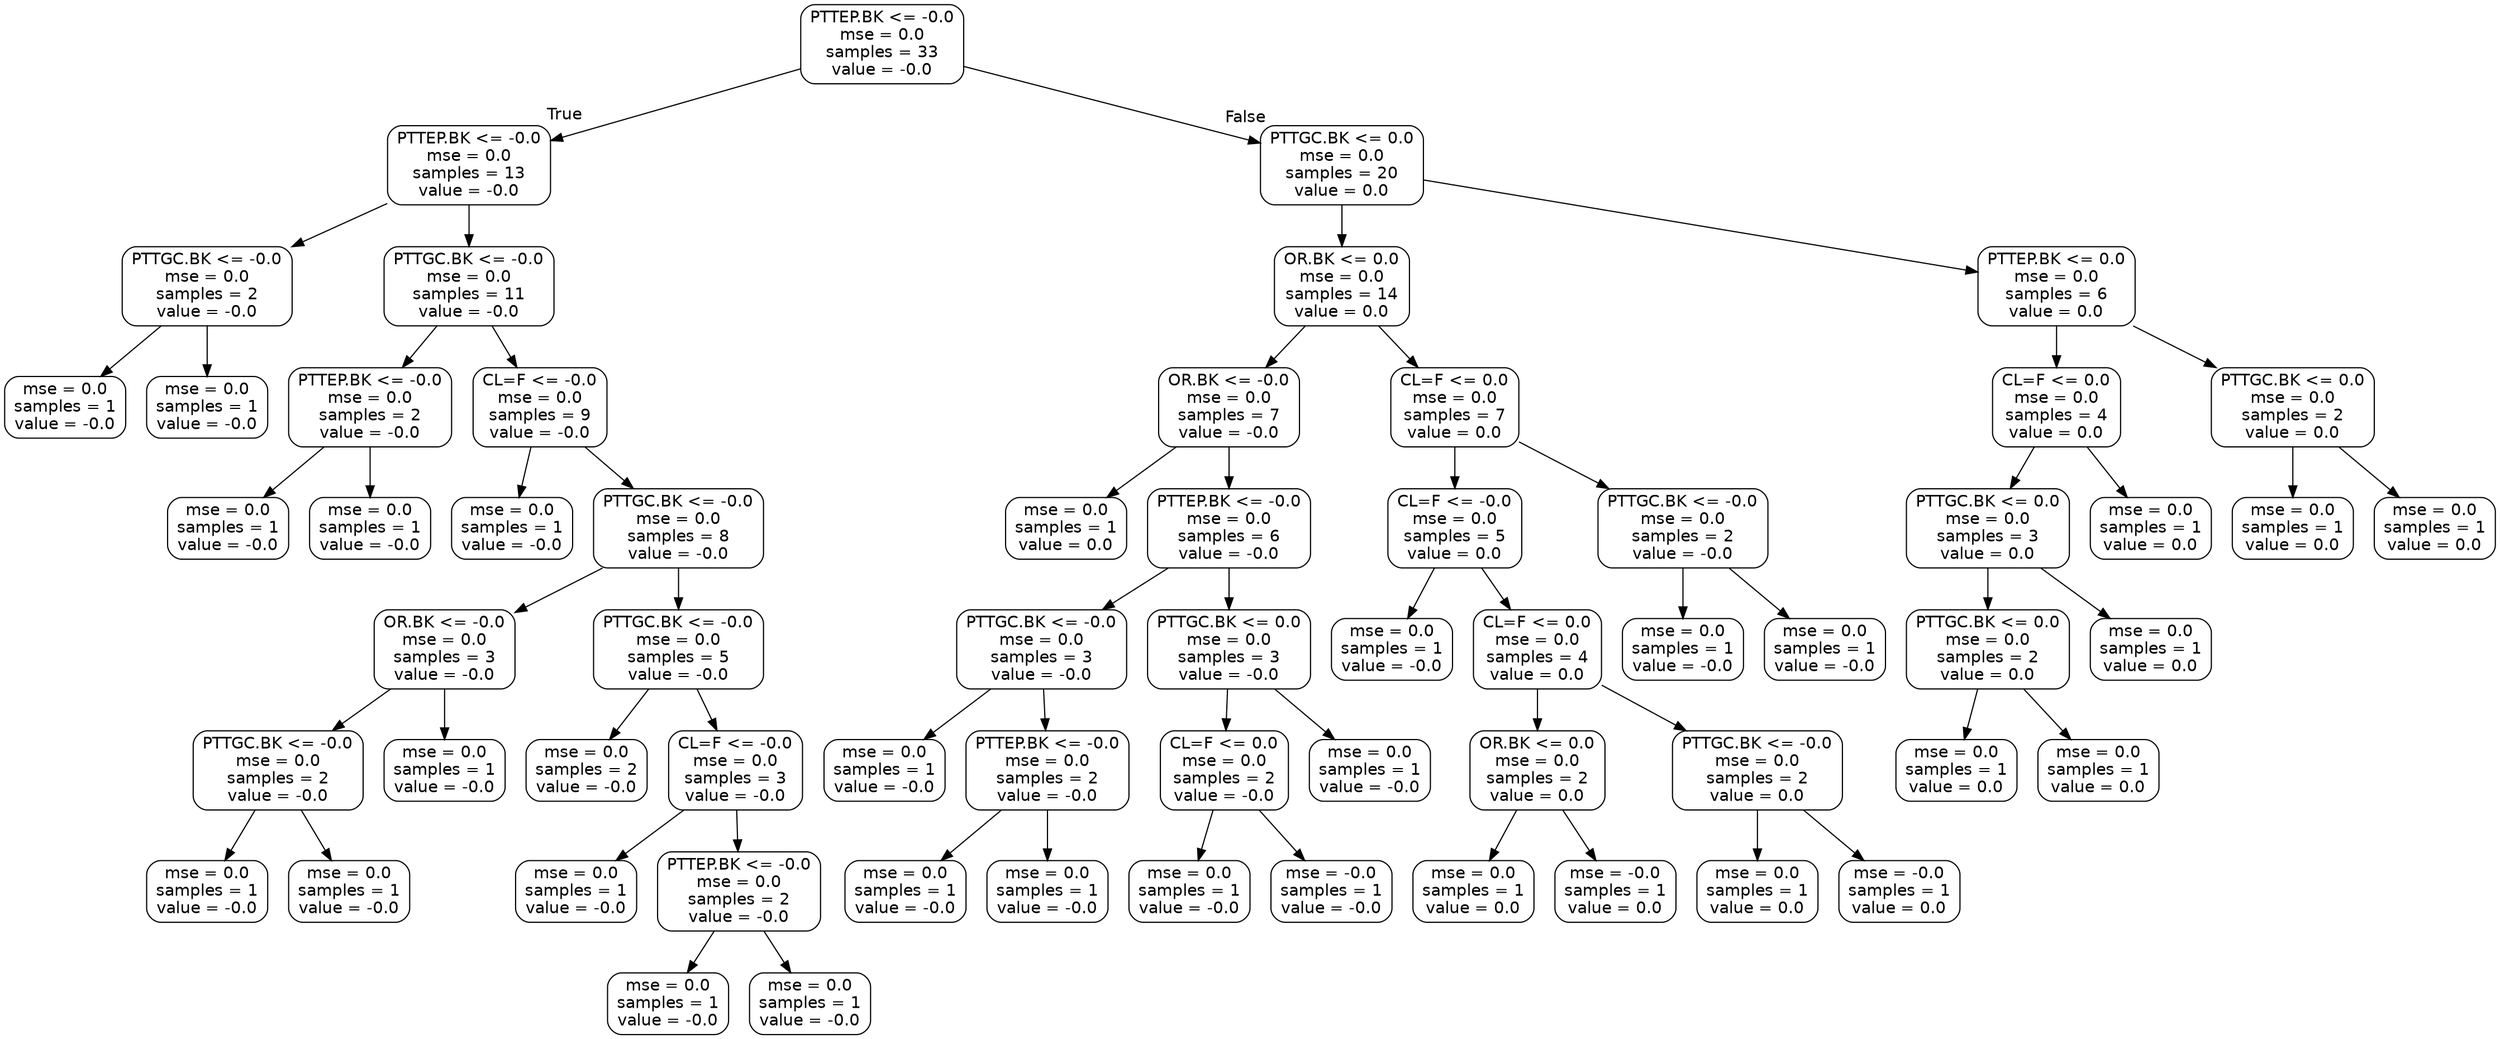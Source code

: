 digraph Tree {
node [shape=box, style="rounded", color="black", fontname=helvetica] ;
edge [fontname=helvetica] ;
0 [label="PTTEP.BK <= -0.0\nmse = 0.0\nsamples = 33\nvalue = -0.0"] ;
1 [label="PTTEP.BK <= -0.0\nmse = 0.0\nsamples = 13\nvalue = -0.0"] ;
0 -> 1 [labeldistance=2.5, labelangle=45, headlabel="True"] ;
2 [label="PTTGC.BK <= -0.0\nmse = 0.0\nsamples = 2\nvalue = -0.0"] ;
1 -> 2 ;
3 [label="mse = 0.0\nsamples = 1\nvalue = -0.0"] ;
2 -> 3 ;
4 [label="mse = 0.0\nsamples = 1\nvalue = -0.0"] ;
2 -> 4 ;
5 [label="PTTGC.BK <= -0.0\nmse = 0.0\nsamples = 11\nvalue = -0.0"] ;
1 -> 5 ;
6 [label="PTTEP.BK <= -0.0\nmse = 0.0\nsamples = 2\nvalue = -0.0"] ;
5 -> 6 ;
7 [label="mse = 0.0\nsamples = 1\nvalue = -0.0"] ;
6 -> 7 ;
8 [label="mse = 0.0\nsamples = 1\nvalue = -0.0"] ;
6 -> 8 ;
9 [label="CL=F <= -0.0\nmse = 0.0\nsamples = 9\nvalue = -0.0"] ;
5 -> 9 ;
10 [label="mse = 0.0\nsamples = 1\nvalue = -0.0"] ;
9 -> 10 ;
11 [label="PTTGC.BK <= -0.0\nmse = 0.0\nsamples = 8\nvalue = -0.0"] ;
9 -> 11 ;
12 [label="OR.BK <= -0.0\nmse = 0.0\nsamples = 3\nvalue = -0.0"] ;
11 -> 12 ;
13 [label="PTTGC.BK <= -0.0\nmse = 0.0\nsamples = 2\nvalue = -0.0"] ;
12 -> 13 ;
14 [label="mse = 0.0\nsamples = 1\nvalue = -0.0"] ;
13 -> 14 ;
15 [label="mse = 0.0\nsamples = 1\nvalue = -0.0"] ;
13 -> 15 ;
16 [label="mse = 0.0\nsamples = 1\nvalue = -0.0"] ;
12 -> 16 ;
17 [label="PTTGC.BK <= -0.0\nmse = 0.0\nsamples = 5\nvalue = -0.0"] ;
11 -> 17 ;
18 [label="mse = 0.0\nsamples = 2\nvalue = -0.0"] ;
17 -> 18 ;
19 [label="CL=F <= -0.0\nmse = 0.0\nsamples = 3\nvalue = -0.0"] ;
17 -> 19 ;
20 [label="mse = 0.0\nsamples = 1\nvalue = -0.0"] ;
19 -> 20 ;
21 [label="PTTEP.BK <= -0.0\nmse = 0.0\nsamples = 2\nvalue = -0.0"] ;
19 -> 21 ;
22 [label="mse = 0.0\nsamples = 1\nvalue = -0.0"] ;
21 -> 22 ;
23 [label="mse = 0.0\nsamples = 1\nvalue = -0.0"] ;
21 -> 23 ;
24 [label="PTTGC.BK <= 0.0\nmse = 0.0\nsamples = 20\nvalue = 0.0"] ;
0 -> 24 [labeldistance=2.5, labelangle=-45, headlabel="False"] ;
25 [label="OR.BK <= 0.0\nmse = 0.0\nsamples = 14\nvalue = 0.0"] ;
24 -> 25 ;
26 [label="OR.BK <= -0.0\nmse = 0.0\nsamples = 7\nvalue = -0.0"] ;
25 -> 26 ;
27 [label="mse = 0.0\nsamples = 1\nvalue = 0.0"] ;
26 -> 27 ;
28 [label="PTTEP.BK <= -0.0\nmse = 0.0\nsamples = 6\nvalue = -0.0"] ;
26 -> 28 ;
29 [label="PTTGC.BK <= -0.0\nmse = 0.0\nsamples = 3\nvalue = -0.0"] ;
28 -> 29 ;
30 [label="mse = 0.0\nsamples = 1\nvalue = -0.0"] ;
29 -> 30 ;
31 [label="PTTEP.BK <= -0.0\nmse = 0.0\nsamples = 2\nvalue = -0.0"] ;
29 -> 31 ;
32 [label="mse = 0.0\nsamples = 1\nvalue = -0.0"] ;
31 -> 32 ;
33 [label="mse = 0.0\nsamples = 1\nvalue = -0.0"] ;
31 -> 33 ;
34 [label="PTTGC.BK <= 0.0\nmse = 0.0\nsamples = 3\nvalue = -0.0"] ;
28 -> 34 ;
35 [label="CL=F <= 0.0\nmse = 0.0\nsamples = 2\nvalue = -0.0"] ;
34 -> 35 ;
36 [label="mse = 0.0\nsamples = 1\nvalue = -0.0"] ;
35 -> 36 ;
37 [label="mse = -0.0\nsamples = 1\nvalue = -0.0"] ;
35 -> 37 ;
38 [label="mse = 0.0\nsamples = 1\nvalue = -0.0"] ;
34 -> 38 ;
39 [label="CL=F <= 0.0\nmse = 0.0\nsamples = 7\nvalue = 0.0"] ;
25 -> 39 ;
40 [label="CL=F <= -0.0\nmse = 0.0\nsamples = 5\nvalue = 0.0"] ;
39 -> 40 ;
41 [label="mse = 0.0\nsamples = 1\nvalue = -0.0"] ;
40 -> 41 ;
42 [label="CL=F <= 0.0\nmse = 0.0\nsamples = 4\nvalue = 0.0"] ;
40 -> 42 ;
43 [label="OR.BK <= 0.0\nmse = 0.0\nsamples = 2\nvalue = 0.0"] ;
42 -> 43 ;
44 [label="mse = 0.0\nsamples = 1\nvalue = 0.0"] ;
43 -> 44 ;
45 [label="mse = -0.0\nsamples = 1\nvalue = 0.0"] ;
43 -> 45 ;
46 [label="PTTGC.BK <= -0.0\nmse = 0.0\nsamples = 2\nvalue = 0.0"] ;
42 -> 46 ;
47 [label="mse = 0.0\nsamples = 1\nvalue = 0.0"] ;
46 -> 47 ;
48 [label="mse = -0.0\nsamples = 1\nvalue = 0.0"] ;
46 -> 48 ;
49 [label="PTTGC.BK <= -0.0\nmse = 0.0\nsamples = 2\nvalue = -0.0"] ;
39 -> 49 ;
50 [label="mse = 0.0\nsamples = 1\nvalue = -0.0"] ;
49 -> 50 ;
51 [label="mse = 0.0\nsamples = 1\nvalue = -0.0"] ;
49 -> 51 ;
52 [label="PTTEP.BK <= 0.0\nmse = 0.0\nsamples = 6\nvalue = 0.0"] ;
24 -> 52 ;
53 [label="CL=F <= 0.0\nmse = 0.0\nsamples = 4\nvalue = 0.0"] ;
52 -> 53 ;
54 [label="PTTGC.BK <= 0.0\nmse = 0.0\nsamples = 3\nvalue = 0.0"] ;
53 -> 54 ;
55 [label="PTTGC.BK <= 0.0\nmse = 0.0\nsamples = 2\nvalue = 0.0"] ;
54 -> 55 ;
56 [label="mse = 0.0\nsamples = 1\nvalue = 0.0"] ;
55 -> 56 ;
57 [label="mse = 0.0\nsamples = 1\nvalue = 0.0"] ;
55 -> 57 ;
58 [label="mse = 0.0\nsamples = 1\nvalue = 0.0"] ;
54 -> 58 ;
59 [label="mse = 0.0\nsamples = 1\nvalue = 0.0"] ;
53 -> 59 ;
60 [label="PTTGC.BK <= 0.0\nmse = 0.0\nsamples = 2\nvalue = 0.0"] ;
52 -> 60 ;
61 [label="mse = 0.0\nsamples = 1\nvalue = 0.0"] ;
60 -> 61 ;
62 [label="mse = 0.0\nsamples = 1\nvalue = 0.0"] ;
60 -> 62 ;
}